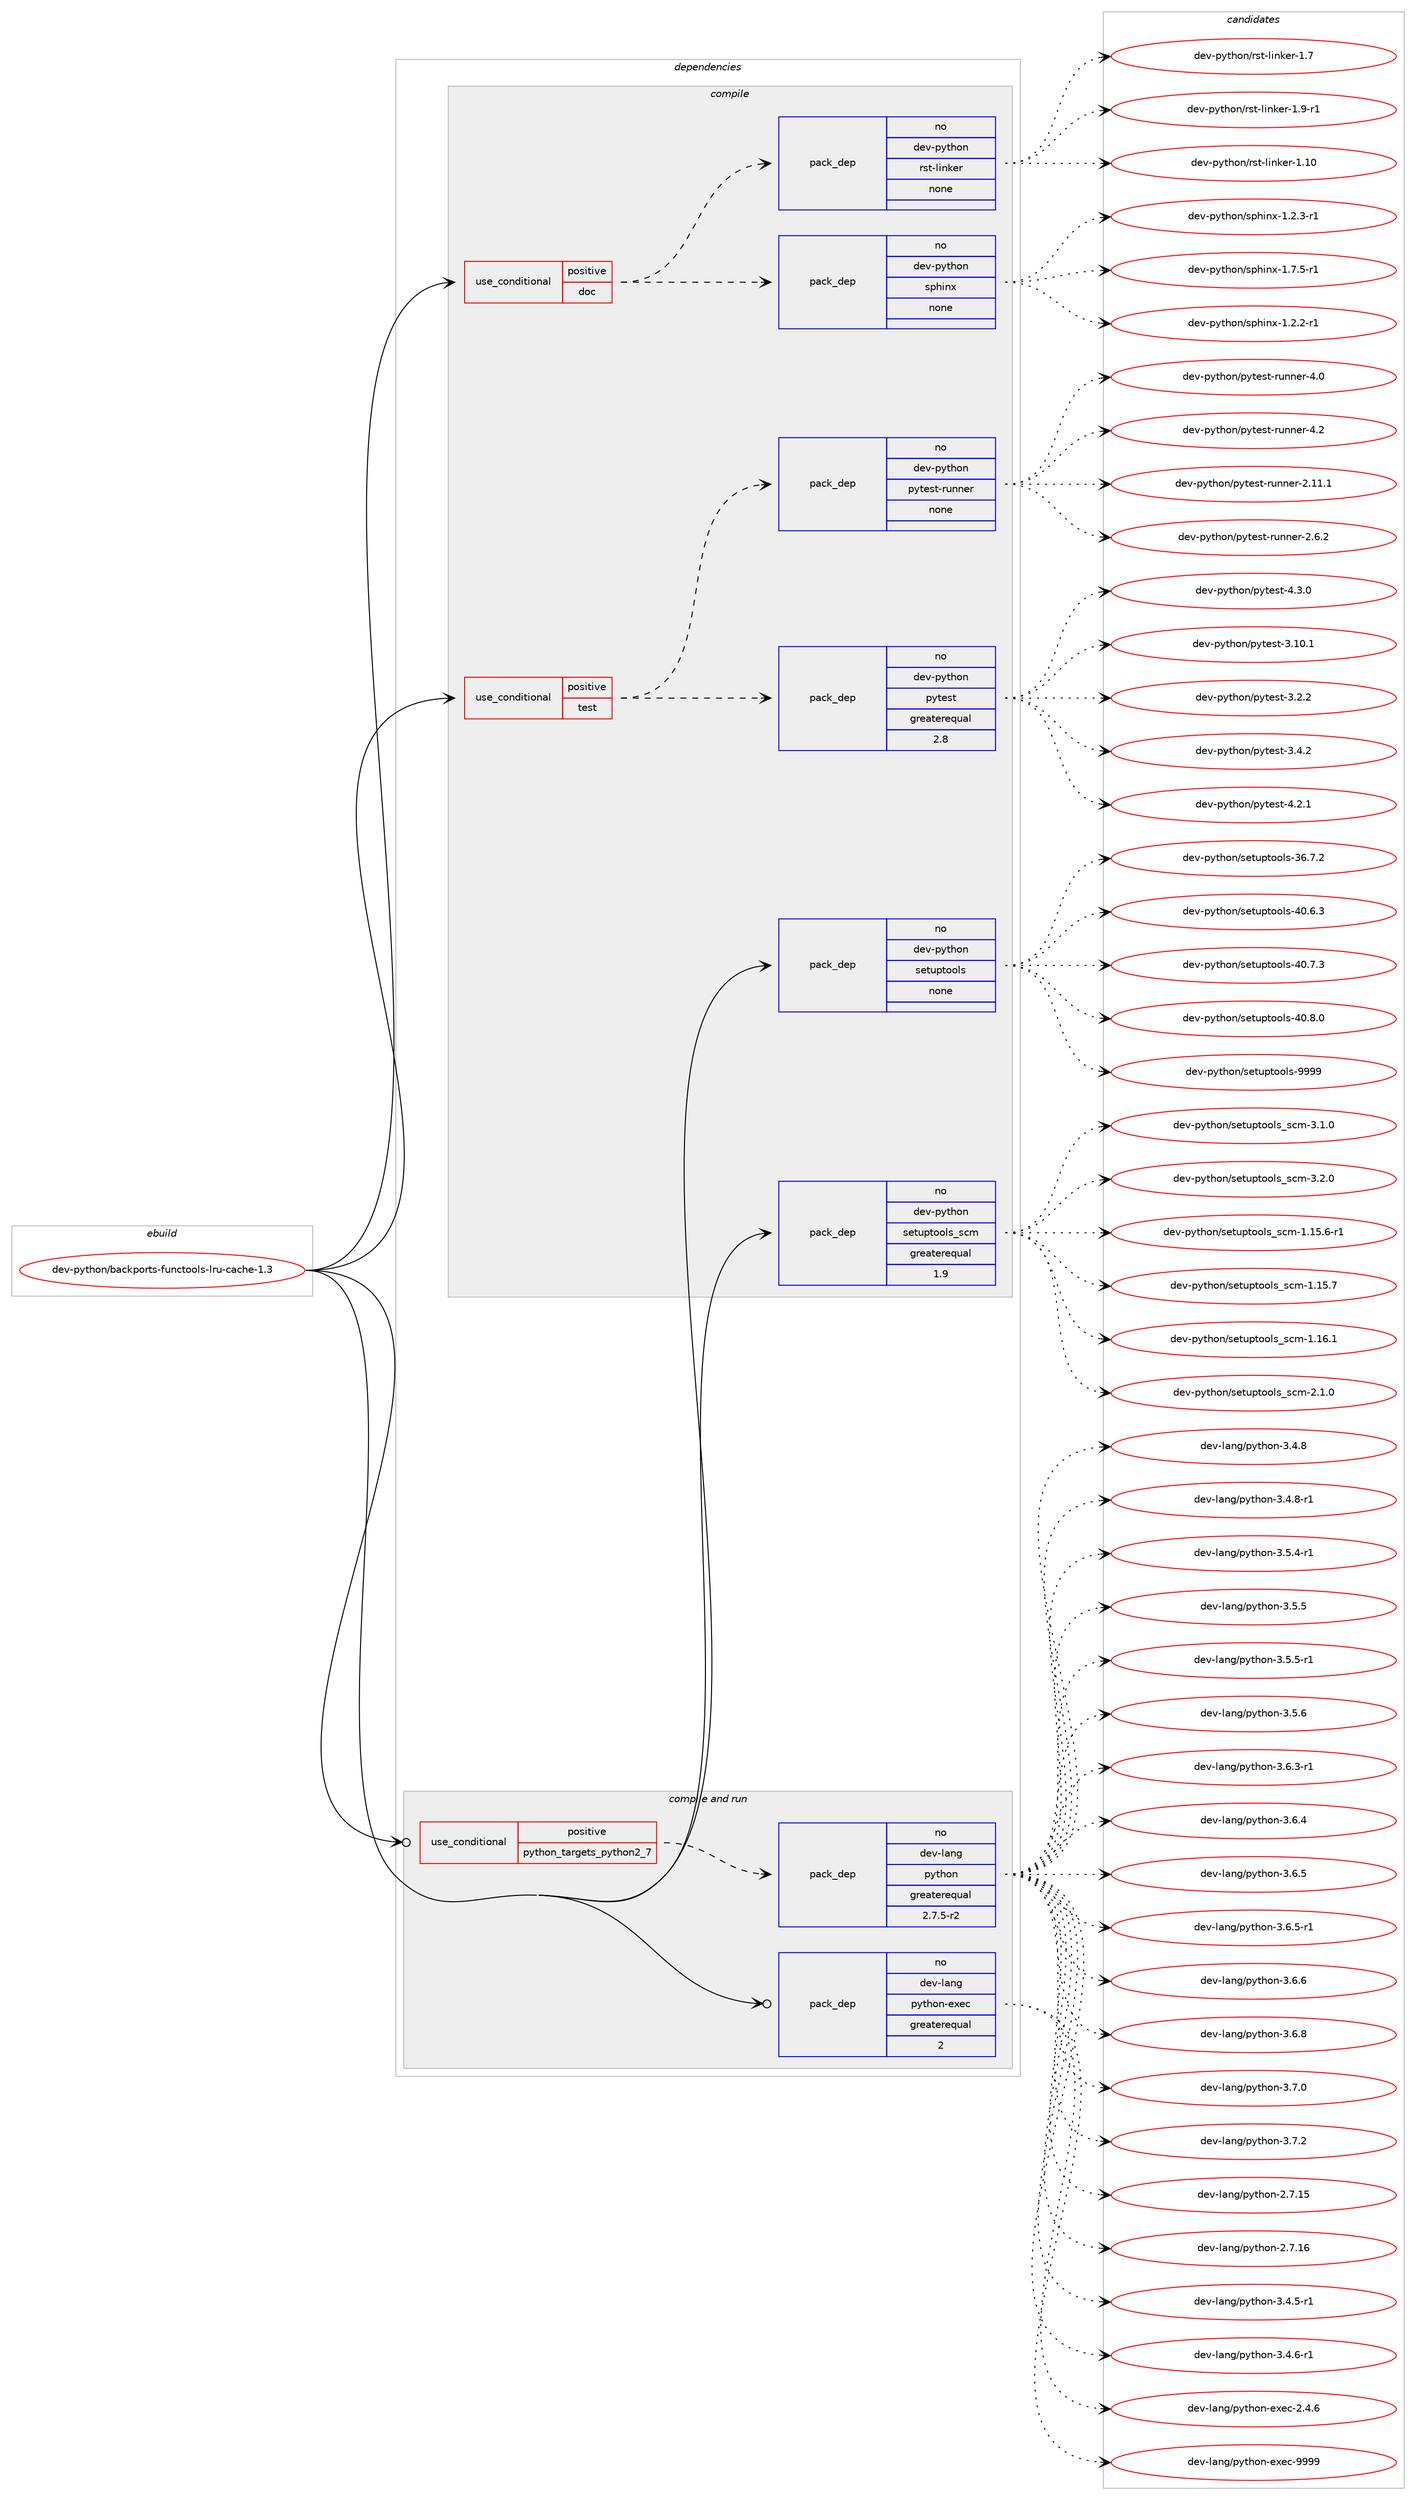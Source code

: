 digraph prolog {

# *************
# Graph options
# *************

newrank=true;
concentrate=true;
compound=true;
graph [rankdir=LR,fontname=Helvetica,fontsize=10,ranksep=1.5];#, ranksep=2.5, nodesep=0.2];
edge  [arrowhead=vee];
node  [fontname=Helvetica,fontsize=10];

# **********
# The ebuild
# **********

subgraph cluster_leftcol {
color=gray;
rank=same;
label=<<i>ebuild</i>>;
id [label="dev-python/backports-functools-lru-cache-1.3", color=red, width=4, href="../dev-python/backports-functools-lru-cache-1.3.svg"];
}

# ****************
# The dependencies
# ****************

subgraph cluster_midcol {
color=gray;
label=<<i>dependencies</i>>;
subgraph cluster_compile {
fillcolor="#eeeeee";
style=filled;
label=<<i>compile</i>>;
subgraph cond371417 {
dependency1400253 [label=<<TABLE BORDER="0" CELLBORDER="1" CELLSPACING="0" CELLPADDING="4"><TR><TD ROWSPAN="3" CELLPADDING="10">use_conditional</TD></TR><TR><TD>positive</TD></TR><TR><TD>doc</TD></TR></TABLE>>, shape=none, color=red];
subgraph pack1005609 {
dependency1400254 [label=<<TABLE BORDER="0" CELLBORDER="1" CELLSPACING="0" CELLPADDING="4" WIDTH="220"><TR><TD ROWSPAN="6" CELLPADDING="30">pack_dep</TD></TR><TR><TD WIDTH="110">no</TD></TR><TR><TD>dev-python</TD></TR><TR><TD>sphinx</TD></TR><TR><TD>none</TD></TR><TR><TD></TD></TR></TABLE>>, shape=none, color=blue];
}
dependency1400253:e -> dependency1400254:w [weight=20,style="dashed",arrowhead="vee"];
subgraph pack1005610 {
dependency1400255 [label=<<TABLE BORDER="0" CELLBORDER="1" CELLSPACING="0" CELLPADDING="4" WIDTH="220"><TR><TD ROWSPAN="6" CELLPADDING="30">pack_dep</TD></TR><TR><TD WIDTH="110">no</TD></TR><TR><TD>dev-python</TD></TR><TR><TD>rst-linker</TD></TR><TR><TD>none</TD></TR><TR><TD></TD></TR></TABLE>>, shape=none, color=blue];
}
dependency1400253:e -> dependency1400255:w [weight=20,style="dashed",arrowhead="vee"];
}
id:e -> dependency1400253:w [weight=20,style="solid",arrowhead="vee"];
subgraph cond371418 {
dependency1400256 [label=<<TABLE BORDER="0" CELLBORDER="1" CELLSPACING="0" CELLPADDING="4"><TR><TD ROWSPAN="3" CELLPADDING="10">use_conditional</TD></TR><TR><TD>positive</TD></TR><TR><TD>test</TD></TR></TABLE>>, shape=none, color=red];
subgraph pack1005611 {
dependency1400257 [label=<<TABLE BORDER="0" CELLBORDER="1" CELLSPACING="0" CELLPADDING="4" WIDTH="220"><TR><TD ROWSPAN="6" CELLPADDING="30">pack_dep</TD></TR><TR><TD WIDTH="110">no</TD></TR><TR><TD>dev-python</TD></TR><TR><TD>pytest</TD></TR><TR><TD>greaterequal</TD></TR><TR><TD>2.8</TD></TR></TABLE>>, shape=none, color=blue];
}
dependency1400256:e -> dependency1400257:w [weight=20,style="dashed",arrowhead="vee"];
subgraph pack1005612 {
dependency1400258 [label=<<TABLE BORDER="0" CELLBORDER="1" CELLSPACING="0" CELLPADDING="4" WIDTH="220"><TR><TD ROWSPAN="6" CELLPADDING="30">pack_dep</TD></TR><TR><TD WIDTH="110">no</TD></TR><TR><TD>dev-python</TD></TR><TR><TD>pytest-runner</TD></TR><TR><TD>none</TD></TR><TR><TD></TD></TR></TABLE>>, shape=none, color=blue];
}
dependency1400256:e -> dependency1400258:w [weight=20,style="dashed",arrowhead="vee"];
}
id:e -> dependency1400256:w [weight=20,style="solid",arrowhead="vee"];
subgraph pack1005613 {
dependency1400259 [label=<<TABLE BORDER="0" CELLBORDER="1" CELLSPACING="0" CELLPADDING="4" WIDTH="220"><TR><TD ROWSPAN="6" CELLPADDING="30">pack_dep</TD></TR><TR><TD WIDTH="110">no</TD></TR><TR><TD>dev-python</TD></TR><TR><TD>setuptools</TD></TR><TR><TD>none</TD></TR><TR><TD></TD></TR></TABLE>>, shape=none, color=blue];
}
id:e -> dependency1400259:w [weight=20,style="solid",arrowhead="vee"];
subgraph pack1005614 {
dependency1400260 [label=<<TABLE BORDER="0" CELLBORDER="1" CELLSPACING="0" CELLPADDING="4" WIDTH="220"><TR><TD ROWSPAN="6" CELLPADDING="30">pack_dep</TD></TR><TR><TD WIDTH="110">no</TD></TR><TR><TD>dev-python</TD></TR><TR><TD>setuptools_scm</TD></TR><TR><TD>greaterequal</TD></TR><TR><TD>1.9</TD></TR></TABLE>>, shape=none, color=blue];
}
id:e -> dependency1400260:w [weight=20,style="solid",arrowhead="vee"];
}
subgraph cluster_compileandrun {
fillcolor="#eeeeee";
style=filled;
label=<<i>compile and run</i>>;
subgraph cond371419 {
dependency1400261 [label=<<TABLE BORDER="0" CELLBORDER="1" CELLSPACING="0" CELLPADDING="4"><TR><TD ROWSPAN="3" CELLPADDING="10">use_conditional</TD></TR><TR><TD>positive</TD></TR><TR><TD>python_targets_python2_7</TD></TR></TABLE>>, shape=none, color=red];
subgraph pack1005615 {
dependency1400262 [label=<<TABLE BORDER="0" CELLBORDER="1" CELLSPACING="0" CELLPADDING="4" WIDTH="220"><TR><TD ROWSPAN="6" CELLPADDING="30">pack_dep</TD></TR><TR><TD WIDTH="110">no</TD></TR><TR><TD>dev-lang</TD></TR><TR><TD>python</TD></TR><TR><TD>greaterequal</TD></TR><TR><TD>2.7.5-r2</TD></TR></TABLE>>, shape=none, color=blue];
}
dependency1400261:e -> dependency1400262:w [weight=20,style="dashed",arrowhead="vee"];
}
id:e -> dependency1400261:w [weight=20,style="solid",arrowhead="odotvee"];
subgraph pack1005616 {
dependency1400263 [label=<<TABLE BORDER="0" CELLBORDER="1" CELLSPACING="0" CELLPADDING="4" WIDTH="220"><TR><TD ROWSPAN="6" CELLPADDING="30">pack_dep</TD></TR><TR><TD WIDTH="110">no</TD></TR><TR><TD>dev-lang</TD></TR><TR><TD>python-exec</TD></TR><TR><TD>greaterequal</TD></TR><TR><TD>2</TD></TR></TABLE>>, shape=none, color=blue];
}
id:e -> dependency1400263:w [weight=20,style="solid",arrowhead="odotvee"];
}
subgraph cluster_run {
fillcolor="#eeeeee";
style=filled;
label=<<i>run</i>>;
}
}

# **************
# The candidates
# **************

subgraph cluster_choices {
rank=same;
color=gray;
label=<<i>candidates</i>>;

subgraph choice1005609 {
color=black;
nodesep=1;
choice10010111845112121116104111110471151121041051101204549465046504511449 [label="dev-python/sphinx-1.2.2-r1", color=red, width=4,href="../dev-python/sphinx-1.2.2-r1.svg"];
choice10010111845112121116104111110471151121041051101204549465046514511449 [label="dev-python/sphinx-1.2.3-r1", color=red, width=4,href="../dev-python/sphinx-1.2.3-r1.svg"];
choice10010111845112121116104111110471151121041051101204549465546534511449 [label="dev-python/sphinx-1.7.5-r1", color=red, width=4,href="../dev-python/sphinx-1.7.5-r1.svg"];
dependency1400254:e -> choice10010111845112121116104111110471151121041051101204549465046504511449:w [style=dotted,weight="100"];
dependency1400254:e -> choice10010111845112121116104111110471151121041051101204549465046514511449:w [style=dotted,weight="100"];
dependency1400254:e -> choice10010111845112121116104111110471151121041051101204549465546534511449:w [style=dotted,weight="100"];
}
subgraph choice1005610 {
color=black;
nodesep=1;
choice1001011184511212111610411111047114115116451081051101071011144549464948 [label="dev-python/rst-linker-1.10", color=red, width=4,href="../dev-python/rst-linker-1.10.svg"];
choice10010111845112121116104111110471141151164510810511010710111445494655 [label="dev-python/rst-linker-1.7", color=red, width=4,href="../dev-python/rst-linker-1.7.svg"];
choice100101118451121211161041111104711411511645108105110107101114454946574511449 [label="dev-python/rst-linker-1.9-r1", color=red, width=4,href="../dev-python/rst-linker-1.9-r1.svg"];
dependency1400255:e -> choice1001011184511212111610411111047114115116451081051101071011144549464948:w [style=dotted,weight="100"];
dependency1400255:e -> choice10010111845112121116104111110471141151164510810511010710111445494655:w [style=dotted,weight="100"];
dependency1400255:e -> choice100101118451121211161041111104711411511645108105110107101114454946574511449:w [style=dotted,weight="100"];
}
subgraph choice1005611 {
color=black;
nodesep=1;
choice100101118451121211161041111104711212111610111511645514649484649 [label="dev-python/pytest-3.10.1", color=red, width=4,href="../dev-python/pytest-3.10.1.svg"];
choice1001011184511212111610411111047112121116101115116455146504650 [label="dev-python/pytest-3.2.2", color=red, width=4,href="../dev-python/pytest-3.2.2.svg"];
choice1001011184511212111610411111047112121116101115116455146524650 [label="dev-python/pytest-3.4.2", color=red, width=4,href="../dev-python/pytest-3.4.2.svg"];
choice1001011184511212111610411111047112121116101115116455246504649 [label="dev-python/pytest-4.2.1", color=red, width=4,href="../dev-python/pytest-4.2.1.svg"];
choice1001011184511212111610411111047112121116101115116455246514648 [label="dev-python/pytest-4.3.0", color=red, width=4,href="../dev-python/pytest-4.3.0.svg"];
dependency1400257:e -> choice100101118451121211161041111104711212111610111511645514649484649:w [style=dotted,weight="100"];
dependency1400257:e -> choice1001011184511212111610411111047112121116101115116455146504650:w [style=dotted,weight="100"];
dependency1400257:e -> choice1001011184511212111610411111047112121116101115116455146524650:w [style=dotted,weight="100"];
dependency1400257:e -> choice1001011184511212111610411111047112121116101115116455246504649:w [style=dotted,weight="100"];
dependency1400257:e -> choice1001011184511212111610411111047112121116101115116455246514648:w [style=dotted,weight="100"];
}
subgraph choice1005612 {
color=black;
nodesep=1;
choice10010111845112121116104111110471121211161011151164511411711011010111445504649494649 [label="dev-python/pytest-runner-2.11.1", color=red, width=4,href="../dev-python/pytest-runner-2.11.1.svg"];
choice100101118451121211161041111104711212111610111511645114117110110101114455046544650 [label="dev-python/pytest-runner-2.6.2", color=red, width=4,href="../dev-python/pytest-runner-2.6.2.svg"];
choice10010111845112121116104111110471121211161011151164511411711011010111445524648 [label="dev-python/pytest-runner-4.0", color=red, width=4,href="../dev-python/pytest-runner-4.0.svg"];
choice10010111845112121116104111110471121211161011151164511411711011010111445524650 [label="dev-python/pytest-runner-4.2", color=red, width=4,href="../dev-python/pytest-runner-4.2.svg"];
dependency1400258:e -> choice10010111845112121116104111110471121211161011151164511411711011010111445504649494649:w [style=dotted,weight="100"];
dependency1400258:e -> choice100101118451121211161041111104711212111610111511645114117110110101114455046544650:w [style=dotted,weight="100"];
dependency1400258:e -> choice10010111845112121116104111110471121211161011151164511411711011010111445524648:w [style=dotted,weight="100"];
dependency1400258:e -> choice10010111845112121116104111110471121211161011151164511411711011010111445524650:w [style=dotted,weight="100"];
}
subgraph choice1005613 {
color=black;
nodesep=1;
choice100101118451121211161041111104711510111611711211611111110811545515446554650 [label="dev-python/setuptools-36.7.2", color=red, width=4,href="../dev-python/setuptools-36.7.2.svg"];
choice100101118451121211161041111104711510111611711211611111110811545524846544651 [label="dev-python/setuptools-40.6.3", color=red, width=4,href="../dev-python/setuptools-40.6.3.svg"];
choice100101118451121211161041111104711510111611711211611111110811545524846554651 [label="dev-python/setuptools-40.7.3", color=red, width=4,href="../dev-python/setuptools-40.7.3.svg"];
choice100101118451121211161041111104711510111611711211611111110811545524846564648 [label="dev-python/setuptools-40.8.0", color=red, width=4,href="../dev-python/setuptools-40.8.0.svg"];
choice10010111845112121116104111110471151011161171121161111111081154557575757 [label="dev-python/setuptools-9999", color=red, width=4,href="../dev-python/setuptools-9999.svg"];
dependency1400259:e -> choice100101118451121211161041111104711510111611711211611111110811545515446554650:w [style=dotted,weight="100"];
dependency1400259:e -> choice100101118451121211161041111104711510111611711211611111110811545524846544651:w [style=dotted,weight="100"];
dependency1400259:e -> choice100101118451121211161041111104711510111611711211611111110811545524846554651:w [style=dotted,weight="100"];
dependency1400259:e -> choice100101118451121211161041111104711510111611711211611111110811545524846564648:w [style=dotted,weight="100"];
dependency1400259:e -> choice10010111845112121116104111110471151011161171121161111111081154557575757:w [style=dotted,weight="100"];
}
subgraph choice1005614 {
color=black;
nodesep=1;
choice10010111845112121116104111110471151011161171121161111111081159511599109454946495346544511449 [label="dev-python/setuptools_scm-1.15.6-r1", color=red, width=4,href="../dev-python/setuptools_scm-1.15.6-r1.svg"];
choice1001011184511212111610411111047115101116117112116111111108115951159910945494649534655 [label="dev-python/setuptools_scm-1.15.7", color=red, width=4,href="../dev-python/setuptools_scm-1.15.7.svg"];
choice1001011184511212111610411111047115101116117112116111111108115951159910945494649544649 [label="dev-python/setuptools_scm-1.16.1", color=red, width=4,href="../dev-python/setuptools_scm-1.16.1.svg"];
choice10010111845112121116104111110471151011161171121161111111081159511599109455046494648 [label="dev-python/setuptools_scm-2.1.0", color=red, width=4,href="../dev-python/setuptools_scm-2.1.0.svg"];
choice10010111845112121116104111110471151011161171121161111111081159511599109455146494648 [label="dev-python/setuptools_scm-3.1.0", color=red, width=4,href="../dev-python/setuptools_scm-3.1.0.svg"];
choice10010111845112121116104111110471151011161171121161111111081159511599109455146504648 [label="dev-python/setuptools_scm-3.2.0", color=red, width=4,href="../dev-python/setuptools_scm-3.2.0.svg"];
dependency1400260:e -> choice10010111845112121116104111110471151011161171121161111111081159511599109454946495346544511449:w [style=dotted,weight="100"];
dependency1400260:e -> choice1001011184511212111610411111047115101116117112116111111108115951159910945494649534655:w [style=dotted,weight="100"];
dependency1400260:e -> choice1001011184511212111610411111047115101116117112116111111108115951159910945494649544649:w [style=dotted,weight="100"];
dependency1400260:e -> choice10010111845112121116104111110471151011161171121161111111081159511599109455046494648:w [style=dotted,weight="100"];
dependency1400260:e -> choice10010111845112121116104111110471151011161171121161111111081159511599109455146494648:w [style=dotted,weight="100"];
dependency1400260:e -> choice10010111845112121116104111110471151011161171121161111111081159511599109455146504648:w [style=dotted,weight="100"];
}
subgraph choice1005615 {
color=black;
nodesep=1;
choice10010111845108971101034711212111610411111045504655464953 [label="dev-lang/python-2.7.15", color=red, width=4,href="../dev-lang/python-2.7.15.svg"];
choice10010111845108971101034711212111610411111045504655464954 [label="dev-lang/python-2.7.16", color=red, width=4,href="../dev-lang/python-2.7.16.svg"];
choice1001011184510897110103471121211161041111104551465246534511449 [label="dev-lang/python-3.4.5-r1", color=red, width=4,href="../dev-lang/python-3.4.5-r1.svg"];
choice1001011184510897110103471121211161041111104551465246544511449 [label="dev-lang/python-3.4.6-r1", color=red, width=4,href="../dev-lang/python-3.4.6-r1.svg"];
choice100101118451089711010347112121116104111110455146524656 [label="dev-lang/python-3.4.8", color=red, width=4,href="../dev-lang/python-3.4.8.svg"];
choice1001011184510897110103471121211161041111104551465246564511449 [label="dev-lang/python-3.4.8-r1", color=red, width=4,href="../dev-lang/python-3.4.8-r1.svg"];
choice1001011184510897110103471121211161041111104551465346524511449 [label="dev-lang/python-3.5.4-r1", color=red, width=4,href="../dev-lang/python-3.5.4-r1.svg"];
choice100101118451089711010347112121116104111110455146534653 [label="dev-lang/python-3.5.5", color=red, width=4,href="../dev-lang/python-3.5.5.svg"];
choice1001011184510897110103471121211161041111104551465346534511449 [label="dev-lang/python-3.5.5-r1", color=red, width=4,href="../dev-lang/python-3.5.5-r1.svg"];
choice100101118451089711010347112121116104111110455146534654 [label="dev-lang/python-3.5.6", color=red, width=4,href="../dev-lang/python-3.5.6.svg"];
choice1001011184510897110103471121211161041111104551465446514511449 [label="dev-lang/python-3.6.3-r1", color=red, width=4,href="../dev-lang/python-3.6.3-r1.svg"];
choice100101118451089711010347112121116104111110455146544652 [label="dev-lang/python-3.6.4", color=red, width=4,href="../dev-lang/python-3.6.4.svg"];
choice100101118451089711010347112121116104111110455146544653 [label="dev-lang/python-3.6.5", color=red, width=4,href="../dev-lang/python-3.6.5.svg"];
choice1001011184510897110103471121211161041111104551465446534511449 [label="dev-lang/python-3.6.5-r1", color=red, width=4,href="../dev-lang/python-3.6.5-r1.svg"];
choice100101118451089711010347112121116104111110455146544654 [label="dev-lang/python-3.6.6", color=red, width=4,href="../dev-lang/python-3.6.6.svg"];
choice100101118451089711010347112121116104111110455146544656 [label="dev-lang/python-3.6.8", color=red, width=4,href="../dev-lang/python-3.6.8.svg"];
choice100101118451089711010347112121116104111110455146554648 [label="dev-lang/python-3.7.0", color=red, width=4,href="../dev-lang/python-3.7.0.svg"];
choice100101118451089711010347112121116104111110455146554650 [label="dev-lang/python-3.7.2", color=red, width=4,href="../dev-lang/python-3.7.2.svg"];
dependency1400262:e -> choice10010111845108971101034711212111610411111045504655464953:w [style=dotted,weight="100"];
dependency1400262:e -> choice10010111845108971101034711212111610411111045504655464954:w [style=dotted,weight="100"];
dependency1400262:e -> choice1001011184510897110103471121211161041111104551465246534511449:w [style=dotted,weight="100"];
dependency1400262:e -> choice1001011184510897110103471121211161041111104551465246544511449:w [style=dotted,weight="100"];
dependency1400262:e -> choice100101118451089711010347112121116104111110455146524656:w [style=dotted,weight="100"];
dependency1400262:e -> choice1001011184510897110103471121211161041111104551465246564511449:w [style=dotted,weight="100"];
dependency1400262:e -> choice1001011184510897110103471121211161041111104551465346524511449:w [style=dotted,weight="100"];
dependency1400262:e -> choice100101118451089711010347112121116104111110455146534653:w [style=dotted,weight="100"];
dependency1400262:e -> choice1001011184510897110103471121211161041111104551465346534511449:w [style=dotted,weight="100"];
dependency1400262:e -> choice100101118451089711010347112121116104111110455146534654:w [style=dotted,weight="100"];
dependency1400262:e -> choice1001011184510897110103471121211161041111104551465446514511449:w [style=dotted,weight="100"];
dependency1400262:e -> choice100101118451089711010347112121116104111110455146544652:w [style=dotted,weight="100"];
dependency1400262:e -> choice100101118451089711010347112121116104111110455146544653:w [style=dotted,weight="100"];
dependency1400262:e -> choice1001011184510897110103471121211161041111104551465446534511449:w [style=dotted,weight="100"];
dependency1400262:e -> choice100101118451089711010347112121116104111110455146544654:w [style=dotted,weight="100"];
dependency1400262:e -> choice100101118451089711010347112121116104111110455146544656:w [style=dotted,weight="100"];
dependency1400262:e -> choice100101118451089711010347112121116104111110455146554648:w [style=dotted,weight="100"];
dependency1400262:e -> choice100101118451089711010347112121116104111110455146554650:w [style=dotted,weight="100"];
}
subgraph choice1005616 {
color=black;
nodesep=1;
choice1001011184510897110103471121211161041111104510112010199455046524654 [label="dev-lang/python-exec-2.4.6", color=red, width=4,href="../dev-lang/python-exec-2.4.6.svg"];
choice10010111845108971101034711212111610411111045101120101994557575757 [label="dev-lang/python-exec-9999", color=red, width=4,href="../dev-lang/python-exec-9999.svg"];
dependency1400263:e -> choice1001011184510897110103471121211161041111104510112010199455046524654:w [style=dotted,weight="100"];
dependency1400263:e -> choice10010111845108971101034711212111610411111045101120101994557575757:w [style=dotted,weight="100"];
}
}

}
